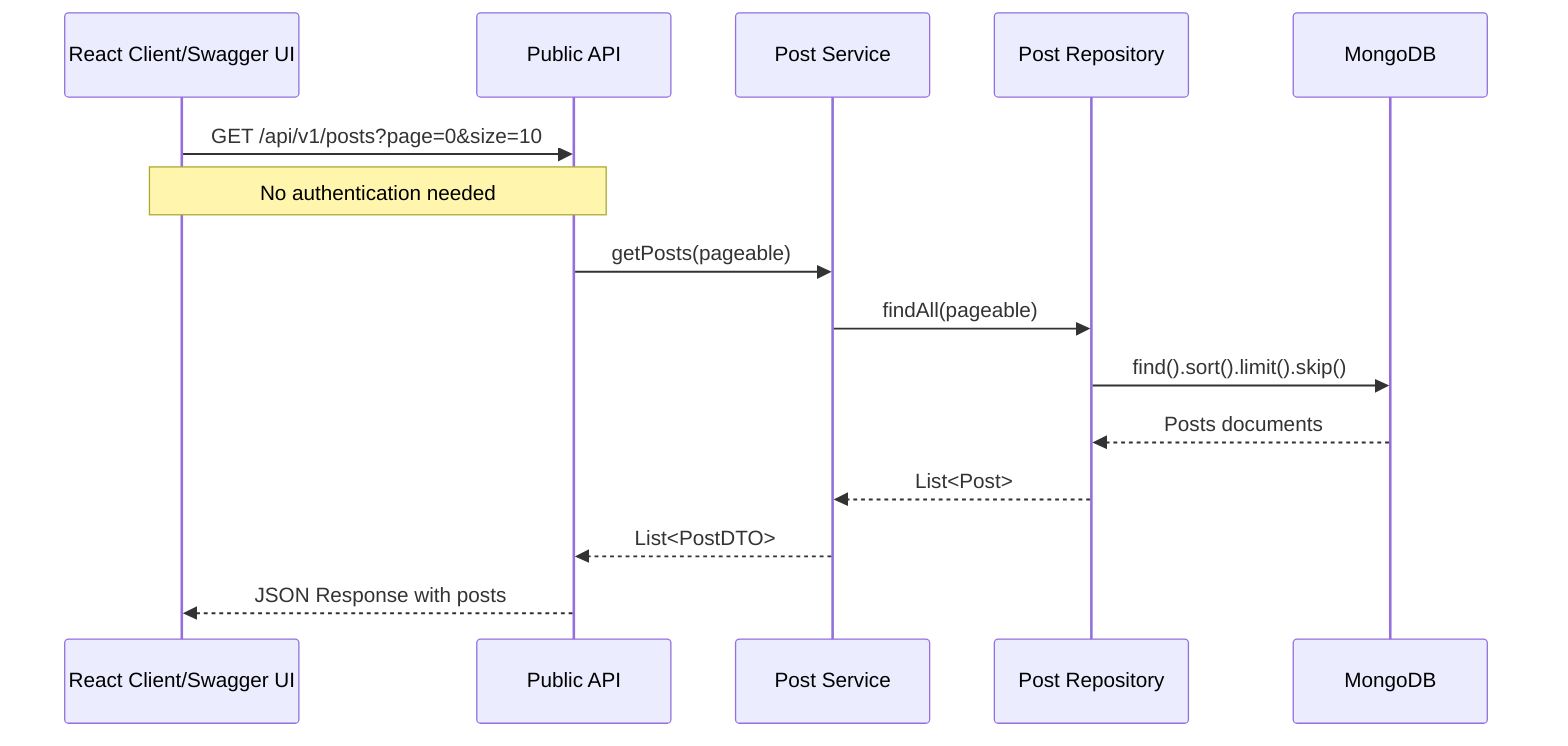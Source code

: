 sequenceDiagram
    participant Client as React Client/Swagger UI
    participant PA as Public API
    participant PS as Post Service
    participant PR as Post Repository
    participant DB as MongoDB

    Client->>PA: GET /api/v1/posts?page=0&size=10
    Note over Client,PA: No authentication needed
    PA->>PS: getPosts(pageable)
    PS->>PR: findAll(pageable)
    PR->>DB: find().sort().limit().skip()
    DB-->>PR: Posts documents
    PR-->>PS: List<Post>
    PS-->>PA: List<PostDTO>
    PA-->>Client: JSON Response with posts